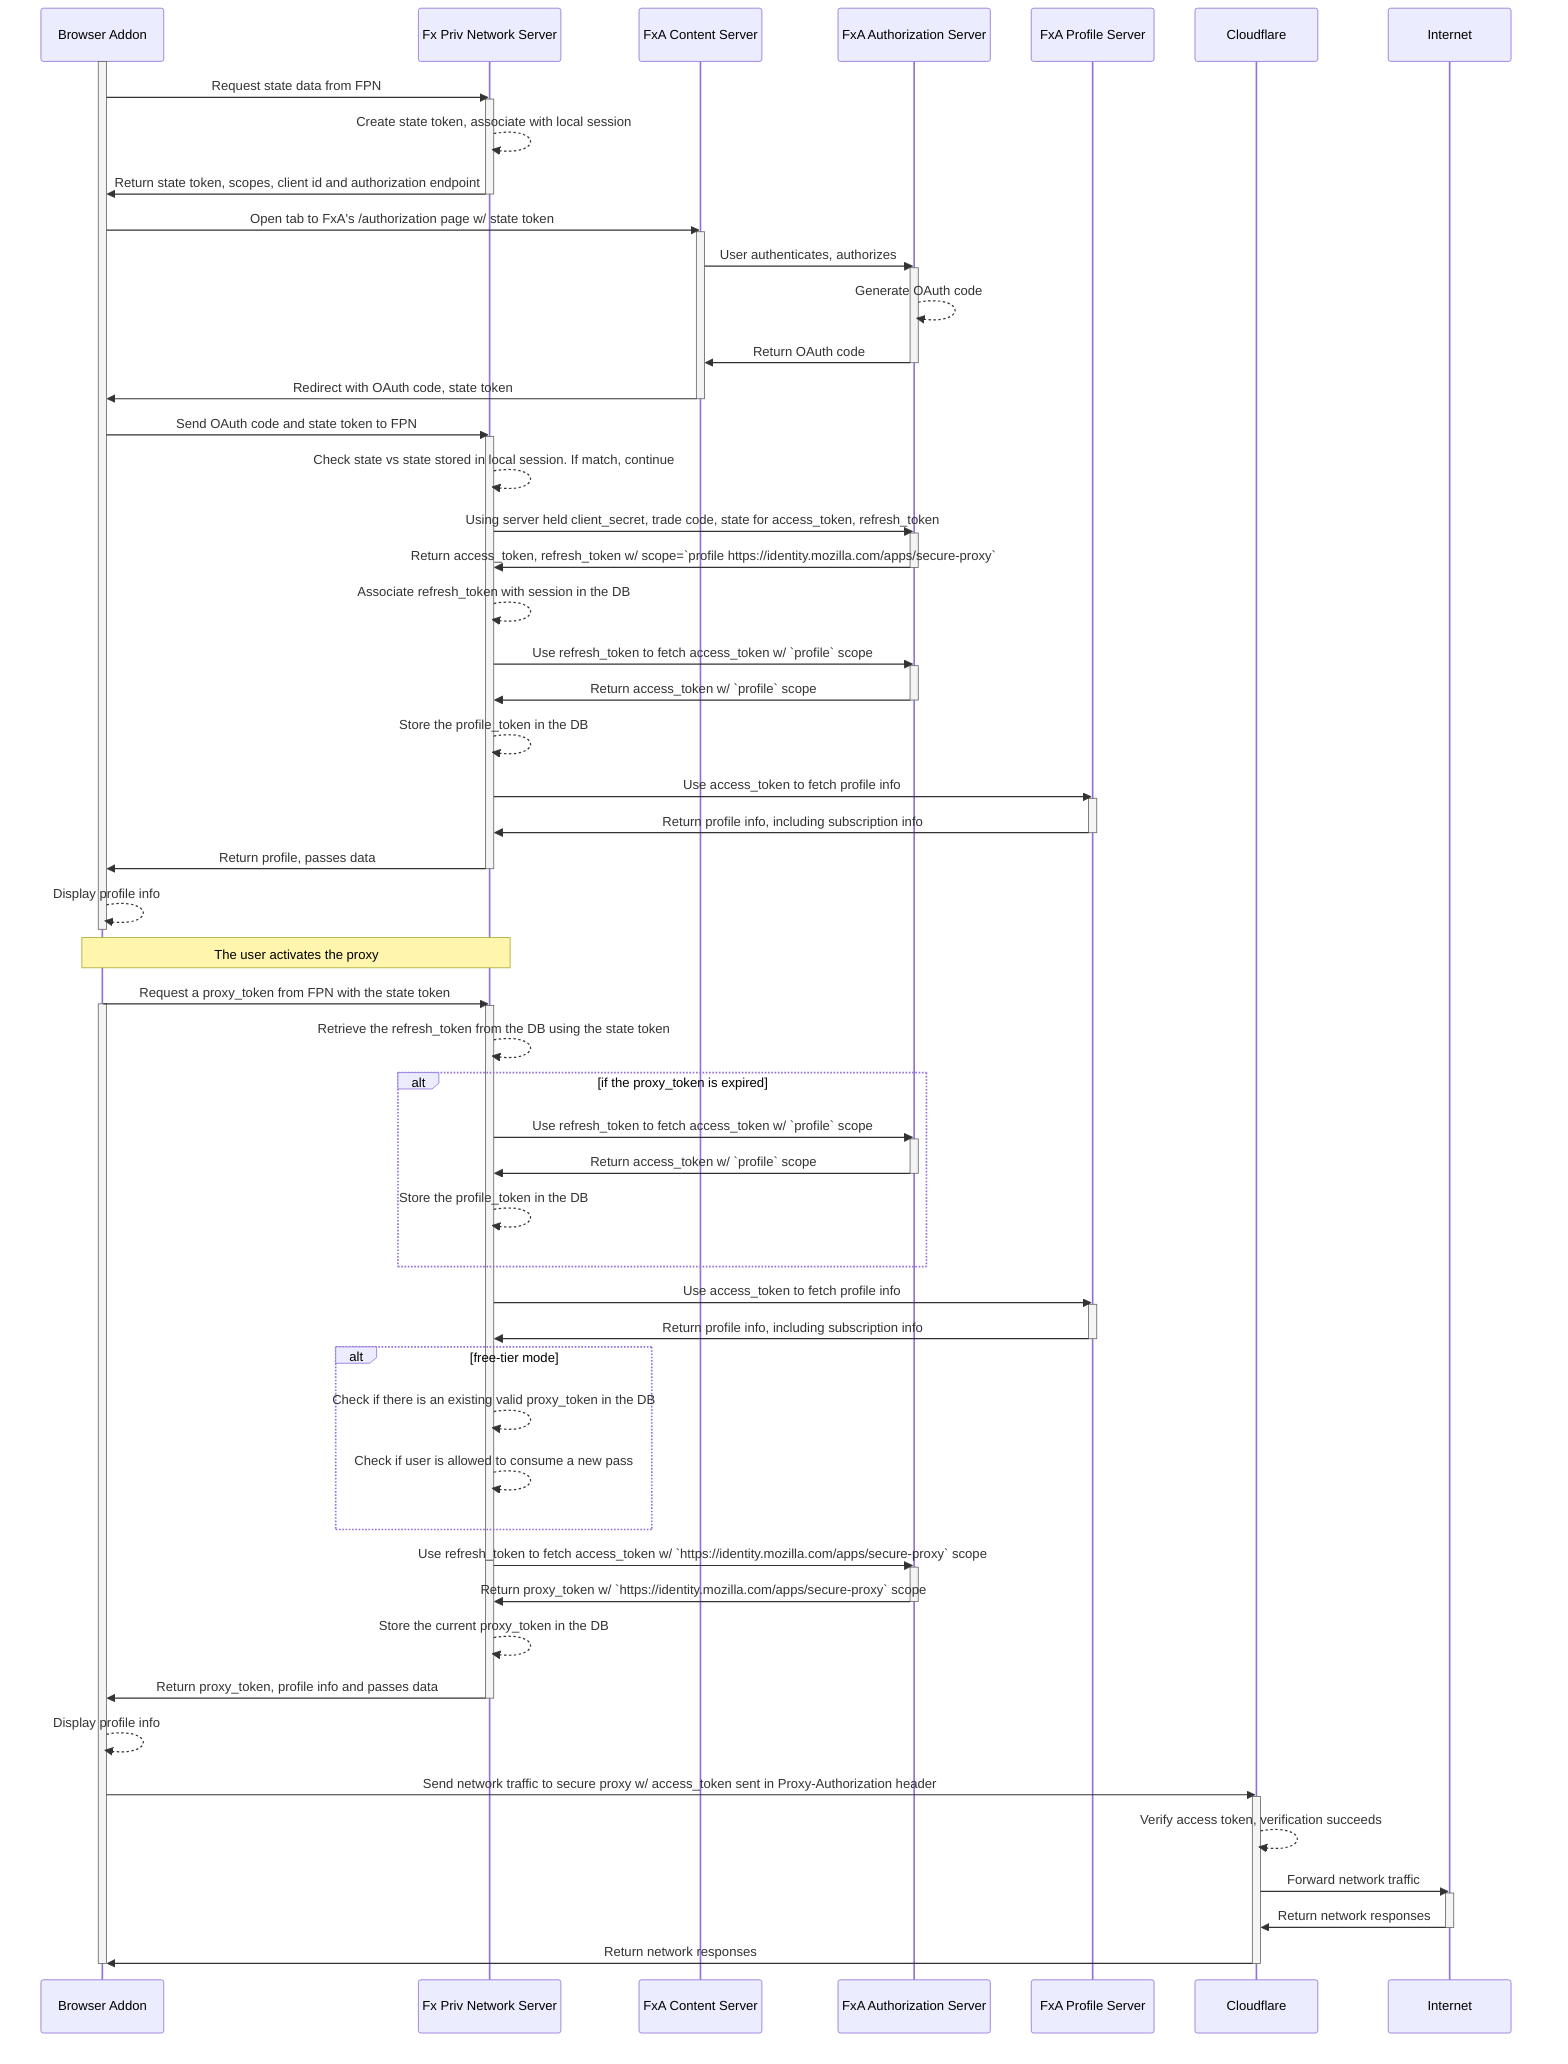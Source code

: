 sequenceDiagram
participant UA as Browser Addon
participant FPN as Fx Priv Network Server
participant FxA as FxA Content Server
participant FxAA as FxA Authorization Server
participant FxAP as FxA Profile Server
participant CF as Cloudflare
participant IN as Internet

activate UA
UA->>FPN: Request state data from FPN
activate FPN
FPN-->>FPN: Create state token, associate with local session
FPN->>UA: Return state token, scopes, client id and authorization endpoint
deactivate FPN
UA->>FxA: Open tab to FxA's /authorization page w/ state token
activate FxA
FxA->>FxAA: User authenticates, authorizes
activate FxAA
FxAA-->>FxAA: Generate OAuth code
FxAA->>FxA: Return OAuth code
deactivate FxAA
FxA->>UA: Redirect with OAuth code, state token
deactivate FxA
UA->>FPN: Send OAuth code and state token to FPN
activate FPN
FPN-->>FPN: Check state vs state stored in local session. If match, continue
FPN->>FxAA: Using server held client_secret, trade code, state for access_token, refresh_token
activate FxAA
FxAA->>FPN: Return access_token, refresh_token w/ scope=`profile https://identity.mozilla.com/apps/secure-proxy`
deactivate FxAA
FPN-->>FPN: Associate refresh_token with session in the DB
FPN->>FxAA: Use refresh_token to fetch access_token w/ `profile` scope
activate FxAA
FxAA->>FPN: Return access_token w/ `profile` scope
deactivate FxAA
FPN-->>FPN: Store the profile_token in the DB
FPN->>FxAP: Use access_token to fetch profile info
activate FxAP
FxAP->>FPN: Return profile info, including subscription info
deactivate FxAP
FPN->>UA: Return profile, passes data
deactivate FPN
UA-->>UA: Display profile info
deactivate UA

Note over UA, FPN: The user activates the proxy
UA->>FPN: Request a proxy_token from FPN with the state token
activate UA
activate FPN
FPN-->>FPN: Retrieve the refresh_token from the DB using the state token
alt if the proxy_token is expired
FPN->>FxAA: Use refresh_token to fetch access_token w/ `profile` scope
activate FxAA
FxAA->>FPN: Return access_token w/ `profile` scope
deactivate FxAA
FPN-->>FPN: Store the profile_token in the DB
end
FPN->>FxAP: Use access_token to fetch profile info
activate FxAP
FxAP->>FPN: Return profile info, including subscription info
deactivate FxAP
alt free-tier mode
FPN-->>FPN: Check if there is an existing valid proxy_token in the DB
FPN-->>FPN: Check if user is allowed to consume a new pass
end
FPN->>FxAA: Use refresh_token to fetch access_token w/ `https://identity.mozilla.com/apps/secure-proxy` scope
activate FxAA
FxAA->>FPN: Return proxy_token w/ `https://identity.mozilla.com/apps/secure-proxy` scope
deactivate FxAA
FPN-->>FPN: Store the current proxy_token in the DB
FPN->>UA: Return proxy_token, profile info and passes data
deactivate FPN
UA-->>UA: Display profile info
UA->>CF: Send network traffic to secure proxy w/ access_token sent in Proxy-Authorization header
activate CF
CF-->>CF: Verify access token, verification succeeds
CF->>IN: Forward network traffic
activate IN
IN->>CF: Return network responses
deactivate IN
CF->>UA: Return network responses
deactivate CF
deactivate UA